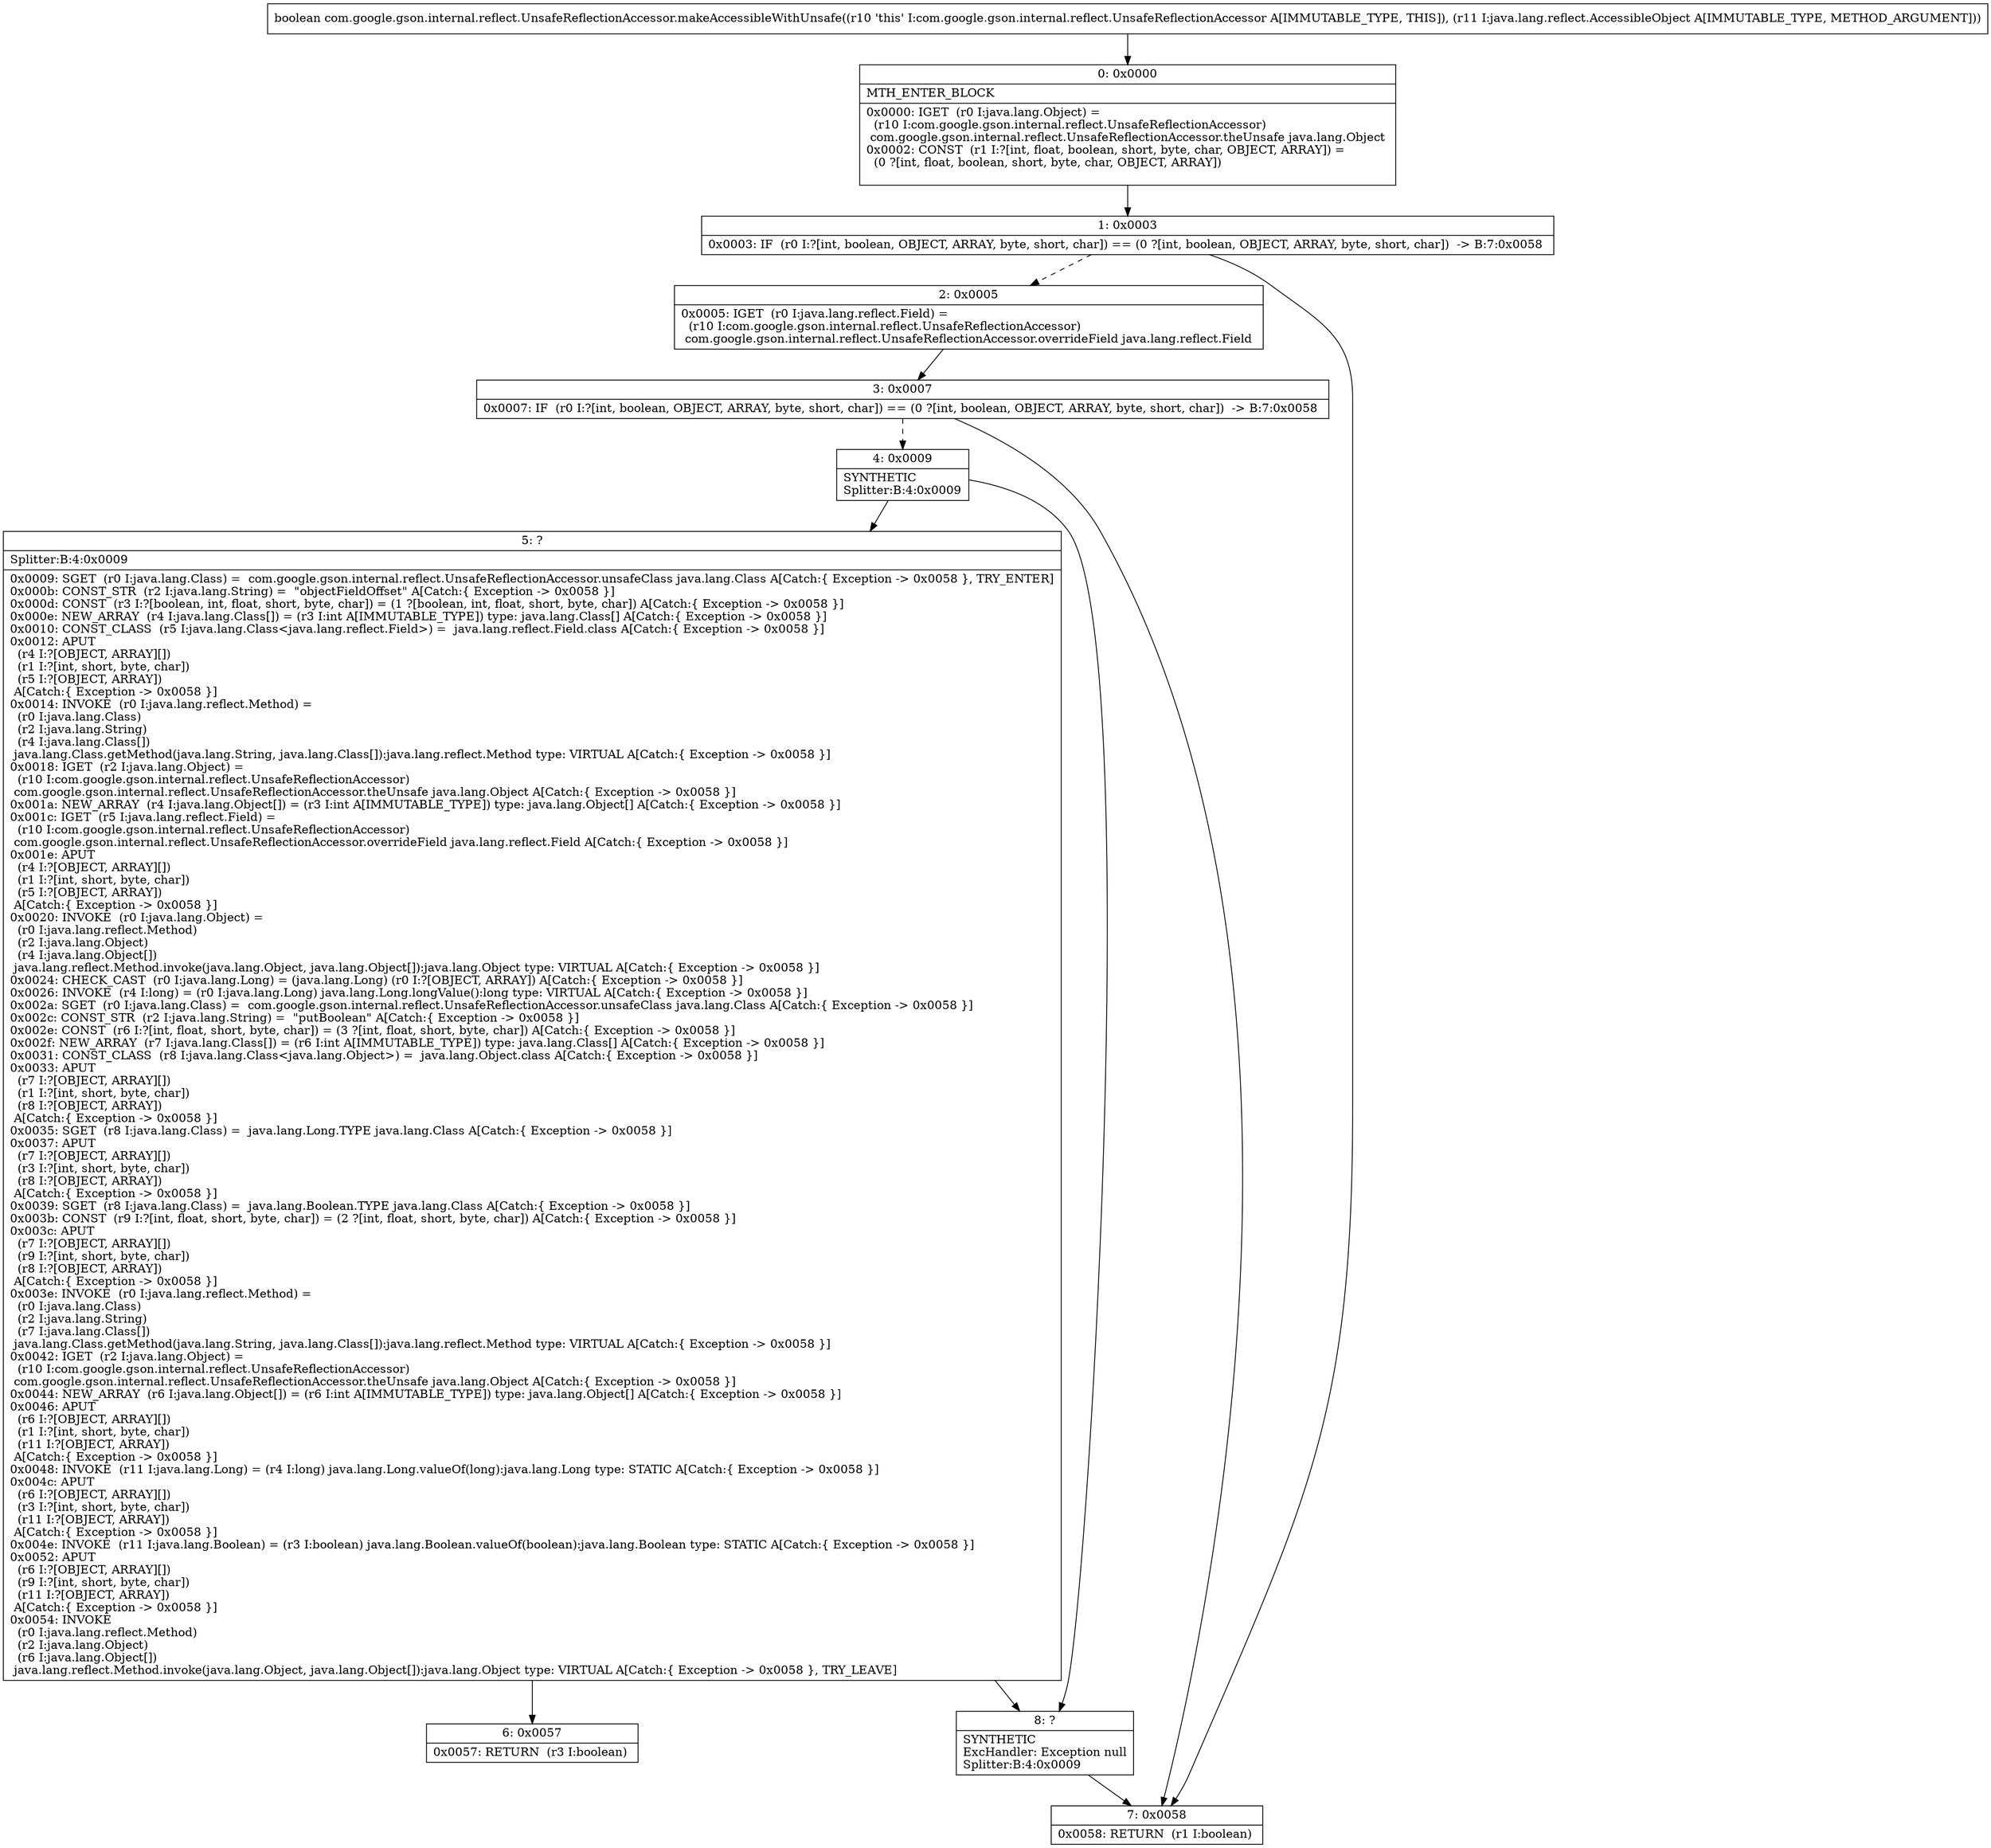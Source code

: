 digraph "CFG forcom.google.gson.internal.reflect.UnsafeReflectionAccessor.makeAccessibleWithUnsafe(Ljava\/lang\/reflect\/AccessibleObject;)Z" {
Node_0 [shape=record,label="{0\:\ 0x0000|MTH_ENTER_BLOCK\l|0x0000: IGET  (r0 I:java.lang.Object) = \l  (r10 I:com.google.gson.internal.reflect.UnsafeReflectionAccessor)\l com.google.gson.internal.reflect.UnsafeReflectionAccessor.theUnsafe java.lang.Object \l0x0002: CONST  (r1 I:?[int, float, boolean, short, byte, char, OBJECT, ARRAY]) = \l  (0 ?[int, float, boolean, short, byte, char, OBJECT, ARRAY])\l \l}"];
Node_1 [shape=record,label="{1\:\ 0x0003|0x0003: IF  (r0 I:?[int, boolean, OBJECT, ARRAY, byte, short, char]) == (0 ?[int, boolean, OBJECT, ARRAY, byte, short, char])  \-\> B:7:0x0058 \l}"];
Node_2 [shape=record,label="{2\:\ 0x0005|0x0005: IGET  (r0 I:java.lang.reflect.Field) = \l  (r10 I:com.google.gson.internal.reflect.UnsafeReflectionAccessor)\l com.google.gson.internal.reflect.UnsafeReflectionAccessor.overrideField java.lang.reflect.Field \l}"];
Node_3 [shape=record,label="{3\:\ 0x0007|0x0007: IF  (r0 I:?[int, boolean, OBJECT, ARRAY, byte, short, char]) == (0 ?[int, boolean, OBJECT, ARRAY, byte, short, char])  \-\> B:7:0x0058 \l}"];
Node_4 [shape=record,label="{4\:\ 0x0009|SYNTHETIC\lSplitter:B:4:0x0009\l}"];
Node_5 [shape=record,label="{5\:\ ?|Splitter:B:4:0x0009\l|0x0009: SGET  (r0 I:java.lang.Class) =  com.google.gson.internal.reflect.UnsafeReflectionAccessor.unsafeClass java.lang.Class A[Catch:\{ Exception \-\> 0x0058 \}, TRY_ENTER]\l0x000b: CONST_STR  (r2 I:java.lang.String) =  \"objectFieldOffset\" A[Catch:\{ Exception \-\> 0x0058 \}]\l0x000d: CONST  (r3 I:?[boolean, int, float, short, byte, char]) = (1 ?[boolean, int, float, short, byte, char]) A[Catch:\{ Exception \-\> 0x0058 \}]\l0x000e: NEW_ARRAY  (r4 I:java.lang.Class[]) = (r3 I:int A[IMMUTABLE_TYPE]) type: java.lang.Class[] A[Catch:\{ Exception \-\> 0x0058 \}]\l0x0010: CONST_CLASS  (r5 I:java.lang.Class\<java.lang.reflect.Field\>) =  java.lang.reflect.Field.class A[Catch:\{ Exception \-\> 0x0058 \}]\l0x0012: APUT  \l  (r4 I:?[OBJECT, ARRAY][])\l  (r1 I:?[int, short, byte, char])\l  (r5 I:?[OBJECT, ARRAY])\l A[Catch:\{ Exception \-\> 0x0058 \}]\l0x0014: INVOKE  (r0 I:java.lang.reflect.Method) = \l  (r0 I:java.lang.Class)\l  (r2 I:java.lang.String)\l  (r4 I:java.lang.Class[])\l java.lang.Class.getMethod(java.lang.String, java.lang.Class[]):java.lang.reflect.Method type: VIRTUAL A[Catch:\{ Exception \-\> 0x0058 \}]\l0x0018: IGET  (r2 I:java.lang.Object) = \l  (r10 I:com.google.gson.internal.reflect.UnsafeReflectionAccessor)\l com.google.gson.internal.reflect.UnsafeReflectionAccessor.theUnsafe java.lang.Object A[Catch:\{ Exception \-\> 0x0058 \}]\l0x001a: NEW_ARRAY  (r4 I:java.lang.Object[]) = (r3 I:int A[IMMUTABLE_TYPE]) type: java.lang.Object[] A[Catch:\{ Exception \-\> 0x0058 \}]\l0x001c: IGET  (r5 I:java.lang.reflect.Field) = \l  (r10 I:com.google.gson.internal.reflect.UnsafeReflectionAccessor)\l com.google.gson.internal.reflect.UnsafeReflectionAccessor.overrideField java.lang.reflect.Field A[Catch:\{ Exception \-\> 0x0058 \}]\l0x001e: APUT  \l  (r4 I:?[OBJECT, ARRAY][])\l  (r1 I:?[int, short, byte, char])\l  (r5 I:?[OBJECT, ARRAY])\l A[Catch:\{ Exception \-\> 0x0058 \}]\l0x0020: INVOKE  (r0 I:java.lang.Object) = \l  (r0 I:java.lang.reflect.Method)\l  (r2 I:java.lang.Object)\l  (r4 I:java.lang.Object[])\l java.lang.reflect.Method.invoke(java.lang.Object, java.lang.Object[]):java.lang.Object type: VIRTUAL A[Catch:\{ Exception \-\> 0x0058 \}]\l0x0024: CHECK_CAST  (r0 I:java.lang.Long) = (java.lang.Long) (r0 I:?[OBJECT, ARRAY]) A[Catch:\{ Exception \-\> 0x0058 \}]\l0x0026: INVOKE  (r4 I:long) = (r0 I:java.lang.Long) java.lang.Long.longValue():long type: VIRTUAL A[Catch:\{ Exception \-\> 0x0058 \}]\l0x002a: SGET  (r0 I:java.lang.Class) =  com.google.gson.internal.reflect.UnsafeReflectionAccessor.unsafeClass java.lang.Class A[Catch:\{ Exception \-\> 0x0058 \}]\l0x002c: CONST_STR  (r2 I:java.lang.String) =  \"putBoolean\" A[Catch:\{ Exception \-\> 0x0058 \}]\l0x002e: CONST  (r6 I:?[int, float, short, byte, char]) = (3 ?[int, float, short, byte, char]) A[Catch:\{ Exception \-\> 0x0058 \}]\l0x002f: NEW_ARRAY  (r7 I:java.lang.Class[]) = (r6 I:int A[IMMUTABLE_TYPE]) type: java.lang.Class[] A[Catch:\{ Exception \-\> 0x0058 \}]\l0x0031: CONST_CLASS  (r8 I:java.lang.Class\<java.lang.Object\>) =  java.lang.Object.class A[Catch:\{ Exception \-\> 0x0058 \}]\l0x0033: APUT  \l  (r7 I:?[OBJECT, ARRAY][])\l  (r1 I:?[int, short, byte, char])\l  (r8 I:?[OBJECT, ARRAY])\l A[Catch:\{ Exception \-\> 0x0058 \}]\l0x0035: SGET  (r8 I:java.lang.Class) =  java.lang.Long.TYPE java.lang.Class A[Catch:\{ Exception \-\> 0x0058 \}]\l0x0037: APUT  \l  (r7 I:?[OBJECT, ARRAY][])\l  (r3 I:?[int, short, byte, char])\l  (r8 I:?[OBJECT, ARRAY])\l A[Catch:\{ Exception \-\> 0x0058 \}]\l0x0039: SGET  (r8 I:java.lang.Class) =  java.lang.Boolean.TYPE java.lang.Class A[Catch:\{ Exception \-\> 0x0058 \}]\l0x003b: CONST  (r9 I:?[int, float, short, byte, char]) = (2 ?[int, float, short, byte, char]) A[Catch:\{ Exception \-\> 0x0058 \}]\l0x003c: APUT  \l  (r7 I:?[OBJECT, ARRAY][])\l  (r9 I:?[int, short, byte, char])\l  (r8 I:?[OBJECT, ARRAY])\l A[Catch:\{ Exception \-\> 0x0058 \}]\l0x003e: INVOKE  (r0 I:java.lang.reflect.Method) = \l  (r0 I:java.lang.Class)\l  (r2 I:java.lang.String)\l  (r7 I:java.lang.Class[])\l java.lang.Class.getMethod(java.lang.String, java.lang.Class[]):java.lang.reflect.Method type: VIRTUAL A[Catch:\{ Exception \-\> 0x0058 \}]\l0x0042: IGET  (r2 I:java.lang.Object) = \l  (r10 I:com.google.gson.internal.reflect.UnsafeReflectionAccessor)\l com.google.gson.internal.reflect.UnsafeReflectionAccessor.theUnsafe java.lang.Object A[Catch:\{ Exception \-\> 0x0058 \}]\l0x0044: NEW_ARRAY  (r6 I:java.lang.Object[]) = (r6 I:int A[IMMUTABLE_TYPE]) type: java.lang.Object[] A[Catch:\{ Exception \-\> 0x0058 \}]\l0x0046: APUT  \l  (r6 I:?[OBJECT, ARRAY][])\l  (r1 I:?[int, short, byte, char])\l  (r11 I:?[OBJECT, ARRAY])\l A[Catch:\{ Exception \-\> 0x0058 \}]\l0x0048: INVOKE  (r11 I:java.lang.Long) = (r4 I:long) java.lang.Long.valueOf(long):java.lang.Long type: STATIC A[Catch:\{ Exception \-\> 0x0058 \}]\l0x004c: APUT  \l  (r6 I:?[OBJECT, ARRAY][])\l  (r3 I:?[int, short, byte, char])\l  (r11 I:?[OBJECT, ARRAY])\l A[Catch:\{ Exception \-\> 0x0058 \}]\l0x004e: INVOKE  (r11 I:java.lang.Boolean) = (r3 I:boolean) java.lang.Boolean.valueOf(boolean):java.lang.Boolean type: STATIC A[Catch:\{ Exception \-\> 0x0058 \}]\l0x0052: APUT  \l  (r6 I:?[OBJECT, ARRAY][])\l  (r9 I:?[int, short, byte, char])\l  (r11 I:?[OBJECT, ARRAY])\l A[Catch:\{ Exception \-\> 0x0058 \}]\l0x0054: INVOKE  \l  (r0 I:java.lang.reflect.Method)\l  (r2 I:java.lang.Object)\l  (r6 I:java.lang.Object[])\l java.lang.reflect.Method.invoke(java.lang.Object, java.lang.Object[]):java.lang.Object type: VIRTUAL A[Catch:\{ Exception \-\> 0x0058 \}, TRY_LEAVE]\l}"];
Node_6 [shape=record,label="{6\:\ 0x0057|0x0057: RETURN  (r3 I:boolean) \l}"];
Node_7 [shape=record,label="{7\:\ 0x0058|0x0058: RETURN  (r1 I:boolean) \l}"];
Node_8 [shape=record,label="{8\:\ ?|SYNTHETIC\lExcHandler: Exception null\lSplitter:B:4:0x0009\l}"];
MethodNode[shape=record,label="{boolean com.google.gson.internal.reflect.UnsafeReflectionAccessor.makeAccessibleWithUnsafe((r10 'this' I:com.google.gson.internal.reflect.UnsafeReflectionAccessor A[IMMUTABLE_TYPE, THIS]), (r11 I:java.lang.reflect.AccessibleObject A[IMMUTABLE_TYPE, METHOD_ARGUMENT])) }"];
MethodNode -> Node_0;
Node_0 -> Node_1;
Node_1 -> Node_2[style=dashed];
Node_1 -> Node_7;
Node_2 -> Node_3;
Node_3 -> Node_4[style=dashed];
Node_3 -> Node_7;
Node_4 -> Node_5;
Node_4 -> Node_8;
Node_5 -> Node_6;
Node_5 -> Node_8;
Node_8 -> Node_7;
}


